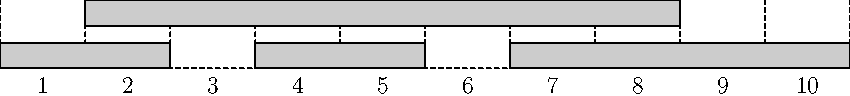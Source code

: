 size(15cm);

// course = {start, finish, "height offset", "color"}
// where "color" is 0 for grey, 1 for green, 2 for red
int courses[][] = {
    {1, 2, 0, 0},
    {4, 5, 0, 0},
    {7, 10, 0, 0},
    {2, 8, 1, 0},
};

int left = courses[0][0];
int right = courses[0][1];
int highest_base = courses[0][2];

for (int i=0; i<courses.length; i+=1) {
    left = min(left, courses[i][0]);
    right = max(right, courses[i][1]);
    highest_base = max(highest_base, courses[i][2]);
}

real course_height = 0.3;

pen dotted = linetype(new real[] {4, 4});
draw((left - 1, 0) -- (right, 0), dotted);
for (int i=left-1; i<=right; i+=1) {
    draw((i, 0) -- (i, 0.5 * highest_base + course_height), dotted);
}

for (int i=left; i<=right; i+=1) {
    label("$" + (string)i + "$", (i - 0.5, -0.2));
}

for (int i=0; i<courses.length; i+=1) {
    pen p;
    if (courses[i][3] == 0) {
        p = gray(0.8);
    } else if (courses[i][3] == 1) {
        p = rgb(0.5, 1, 0.5);
    } else {
        p = rgb(1, 0.5, 0.5);
    }

    real h = courses[i][2] * 0.5;

    filldraw(
        (courses[i][0]-1, h) --
        (courses[i][1], h) --
        (courses[i][1], h + course_height) --
        (courses[i][0]-1, h + course_height) --
        cycle,
        p
    );
}